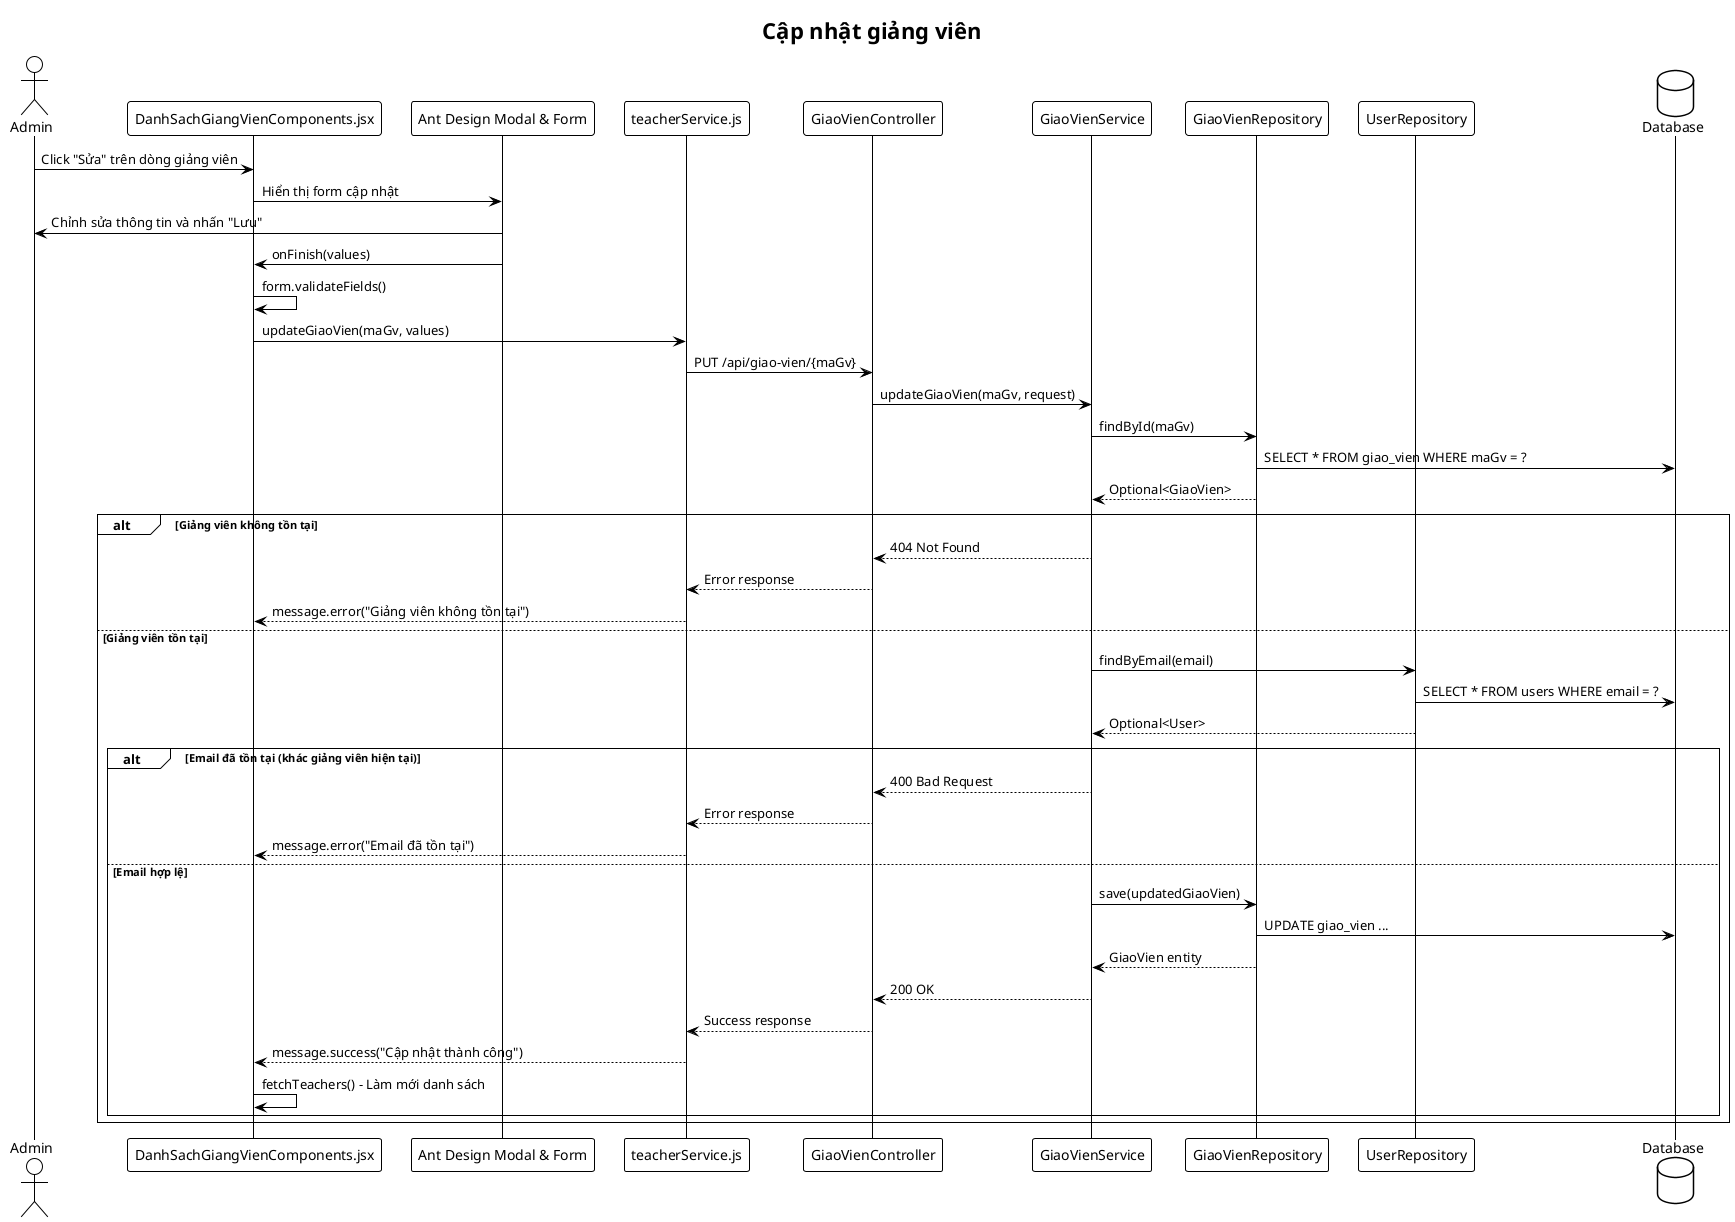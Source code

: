 @startuml
!theme plain
title Cập nhật giảng viên

actor "Admin" as admin
participant "DanhSachGiangVienComponents.jsx" as component
participant "Ant Design Modal & Form" as modal
participant "teacherService.js" as teacherService
participant "GiaoVienController" as controller
participant "GiaoVienService" as service
participant "GiaoVienRepository" as repository
participant "UserRepository" as userRepository
database "Database" as db

admin -> component: Click "Sửa" trên dòng giảng viên
component -> modal: Hiển thị form cập nhật
modal -> admin: Chỉnh sửa thông tin và nhấn "Lưu"
modal -> component: onFinish(values)
component -> component: form.validateFields()
component -> teacherService: updateGiaoVien(maGv, values)
teacherService -> controller: PUT /api/giao-vien/{maGv}
controller -> service: updateGiaoVien(maGv, request)
service -> repository: findById(maGv)
repository -> db: SELECT * FROM giao_vien WHERE maGv = ?
repository --> service: Optional<GiaoVien>
alt Giảng viên không tồn tại
    service --> controller: 404 Not Found
    controller --> teacherService: Error response
    teacherService --> component: message.error("Giảng viên không tồn tại")
else Giảng viên tồn tại
    service -> userRepository: findByEmail(email)
    userRepository -> db: SELECT * FROM users WHERE email = ?
    userRepository --> service: Optional<User>
    alt Email đã tồn tại (khác giảng viên hiện tại)
        service --> controller: 400 Bad Request
        controller --> teacherService: Error response
        teacherService --> component: message.error("Email đã tồn tại")
    else Email hợp lệ
        service -> repository: save(updatedGiaoVien)
        repository -> db: UPDATE giao_vien ...
        repository --> service: GiaoVien entity
        service --> controller: 200 OK
        controller --> teacherService: Success response
        teacherService --> component: message.success("Cập nhật thành công")
        component -> component: fetchTeachers() - Làm mới danh sách
    end
end
@enduml 